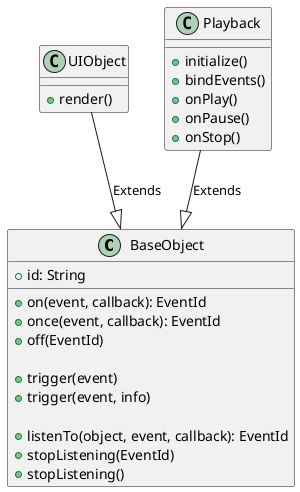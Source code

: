 @startuml

class BaseObject {
    + id: String

    + on(event, callback): EventId
    + once(event, callback): EventId
    + off(EventId)

    + trigger(event)
    + trigger(event, info)

    + listenTo(object, event, callback): EventId
    + stopListening(EventId)
    + stopListening()
}

class UIObject {
    + render()
}

class Playback {
    + initialize()
    + bindEvents()
    + onPlay()
    + onPause()
    + onStop()
}

UIObject --|> BaseObject : Extends
Playback --|> BaseObject : Extends

@enduml